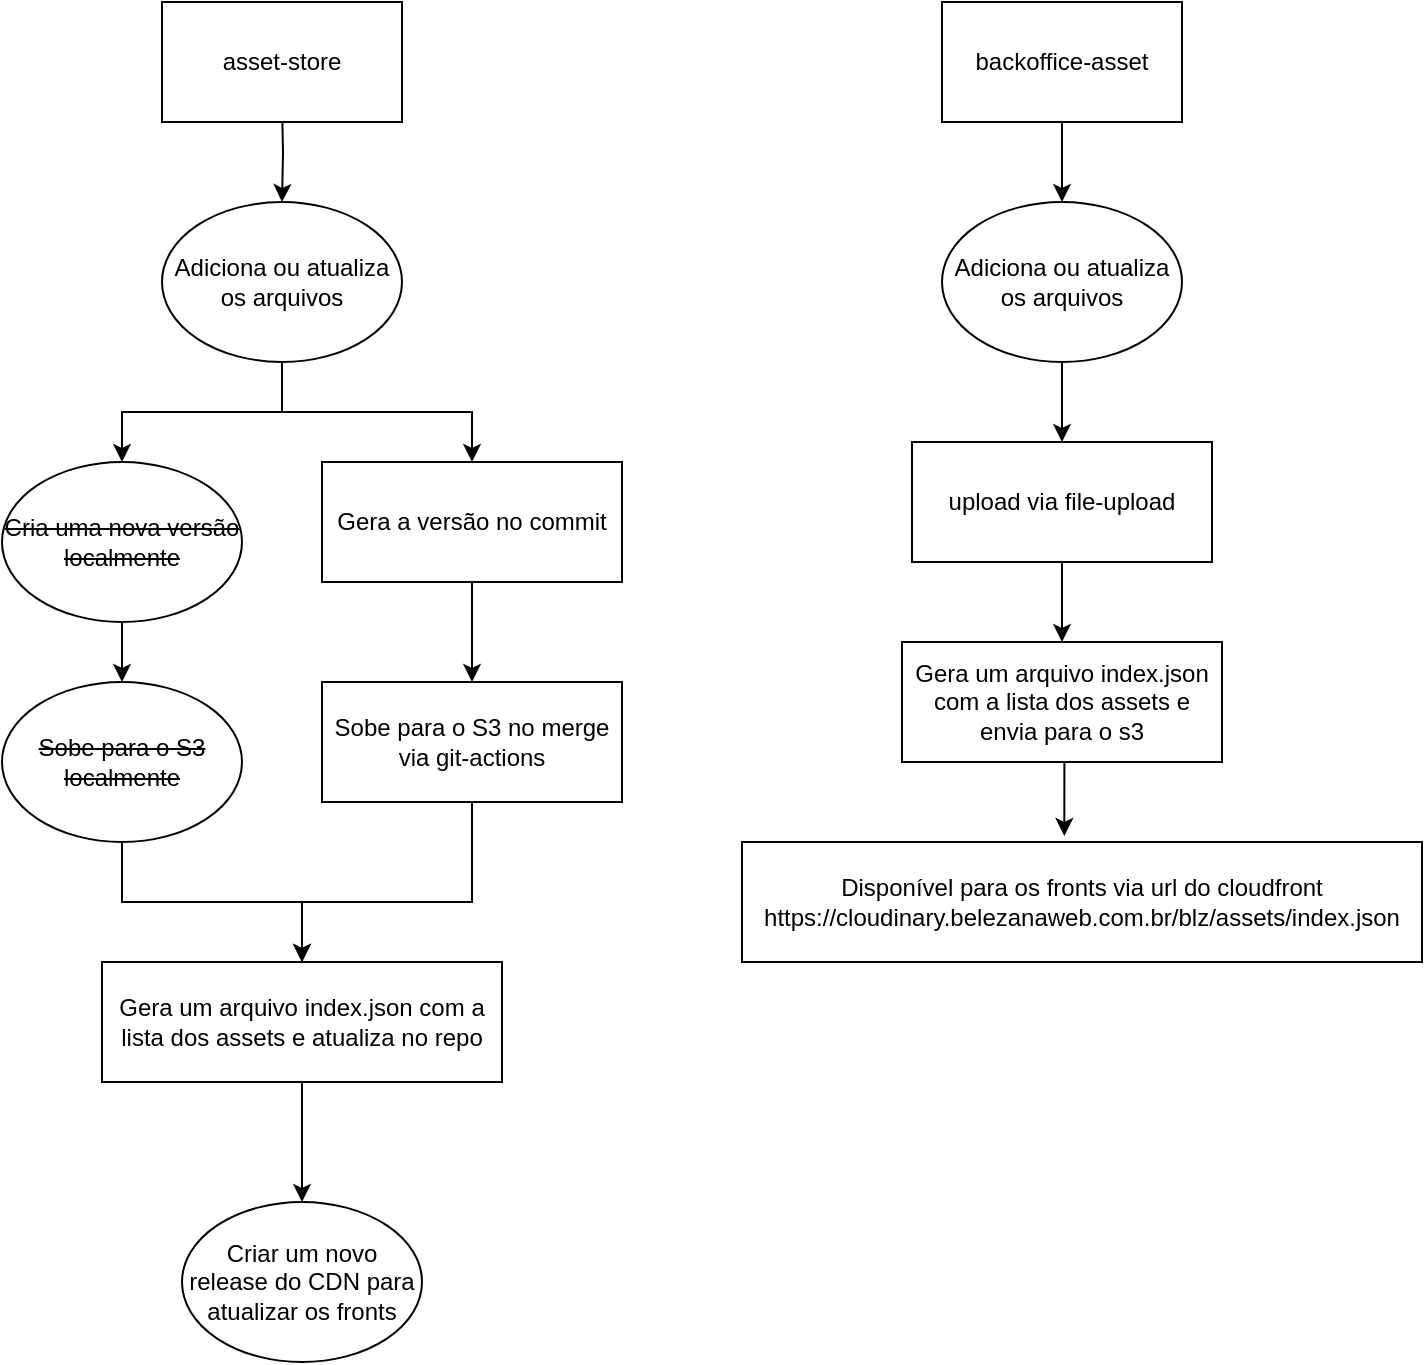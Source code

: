 <mxfile version="23.0.1" type="github">
  <diagram name="Página-1" id="0mJR-Fchbi6lfVNOr421">
    <mxGraphModel dx="1341" dy="655" grid="1" gridSize="10" guides="1" tooltips="1" connect="1" arrows="1" fold="1" page="1" pageScale="1" pageWidth="827" pageHeight="1169" math="0" shadow="0">
      <root>
        <mxCell id="0" />
        <mxCell id="1" parent="0" />
        <mxCell id="9fSjEtHIO8-9szCCp7ZX-19" style="edgeStyle=orthogonalEdgeStyle;rounded=0;orthogonalLoop=1;jettySize=auto;html=1;entryX=0.5;entryY=0;entryDx=0;entryDy=0;" edge="1" parent="1" target="9fSjEtHIO8-9szCCp7ZX-17">
          <mxGeometry relative="1" as="geometry">
            <mxPoint x="220" y="120" as="sourcePoint" />
          </mxGeometry>
        </mxCell>
        <mxCell id="9fSjEtHIO8-9szCCp7ZX-25" style="edgeStyle=orthogonalEdgeStyle;rounded=0;orthogonalLoop=1;jettySize=auto;html=1;entryX=0.5;entryY=0;entryDx=0;entryDy=0;" edge="1" parent="1" source="9fSjEtHIO8-9szCCp7ZX-3" target="9fSjEtHIO8-9szCCp7ZX-21">
          <mxGeometry relative="1" as="geometry">
            <mxPoint x="230" y="520" as="targetPoint" />
          </mxGeometry>
        </mxCell>
        <mxCell id="9fSjEtHIO8-9szCCp7ZX-3" value="&lt;strike&gt;Sobe para o S3 localmente&lt;/strike&gt;" style="ellipse;whiteSpace=wrap;html=1;" vertex="1" parent="1">
          <mxGeometry x="80" y="410" width="120" height="80" as="geometry" />
        </mxCell>
        <mxCell id="9fSjEtHIO8-9szCCp7ZX-27" style="edgeStyle=orthogonalEdgeStyle;rounded=0;orthogonalLoop=1;jettySize=auto;html=1;entryX=0.5;entryY=0;entryDx=0;entryDy=0;" edge="1" parent="1" source="9fSjEtHIO8-9szCCp7ZX-9" target="9fSjEtHIO8-9szCCp7ZX-20">
          <mxGeometry relative="1" as="geometry" />
        </mxCell>
        <mxCell id="9fSjEtHIO8-9szCCp7ZX-9" value="Gera a versão no commit" style="shape=trapezoid;perimeter=trapezoidPerimeter;whiteSpace=wrap;html=1;fixedSize=1;size=-5;" vertex="1" parent="1">
          <mxGeometry x="240" y="300" width="150" height="60" as="geometry" />
        </mxCell>
        <mxCell id="9fSjEtHIO8-9szCCp7ZX-24" style="edgeStyle=orthogonalEdgeStyle;rounded=0;orthogonalLoop=1;jettySize=auto;html=1;" edge="1" parent="1" source="9fSjEtHIO8-9szCCp7ZX-16" target="9fSjEtHIO8-9szCCp7ZX-3">
          <mxGeometry relative="1" as="geometry" />
        </mxCell>
        <mxCell id="9fSjEtHIO8-9szCCp7ZX-16" value="&lt;strike&gt;Cria uma nova versão localmente&lt;/strike&gt;" style="ellipse;whiteSpace=wrap;html=1;" vertex="1" parent="1">
          <mxGeometry x="80" y="300" width="120" height="80" as="geometry" />
        </mxCell>
        <mxCell id="9fSjEtHIO8-9szCCp7ZX-22" style="edgeStyle=orthogonalEdgeStyle;rounded=0;orthogonalLoop=1;jettySize=auto;html=1;entryX=0.5;entryY=0;entryDx=0;entryDy=0;" edge="1" parent="1" source="9fSjEtHIO8-9szCCp7ZX-17" target="9fSjEtHIO8-9szCCp7ZX-16">
          <mxGeometry relative="1" as="geometry" />
        </mxCell>
        <mxCell id="9fSjEtHIO8-9szCCp7ZX-23" style="edgeStyle=orthogonalEdgeStyle;rounded=0;orthogonalLoop=1;jettySize=auto;html=1;entryX=0.5;entryY=0;entryDx=0;entryDy=0;" edge="1" parent="1" source="9fSjEtHIO8-9szCCp7ZX-17" target="9fSjEtHIO8-9szCCp7ZX-9">
          <mxGeometry relative="1" as="geometry" />
        </mxCell>
        <mxCell id="9fSjEtHIO8-9szCCp7ZX-17" value="Adiciona ou atualiza os arquivos" style="ellipse;whiteSpace=wrap;html=1;" vertex="1" parent="1">
          <mxGeometry x="160" y="170" width="120" height="80" as="geometry" />
        </mxCell>
        <mxCell id="9fSjEtHIO8-9szCCp7ZX-26" style="edgeStyle=orthogonalEdgeStyle;rounded=0;orthogonalLoop=1;jettySize=auto;html=1;entryX=0.5;entryY=0;entryDx=0;entryDy=0;" edge="1" parent="1" source="9fSjEtHIO8-9szCCp7ZX-20" target="9fSjEtHIO8-9szCCp7ZX-21">
          <mxGeometry relative="1" as="geometry">
            <mxPoint x="240" y="520" as="targetPoint" />
            <Array as="points">
              <mxPoint x="315" y="520" />
              <mxPoint x="230" y="520" />
            </Array>
          </mxGeometry>
        </mxCell>
        <mxCell id="9fSjEtHIO8-9szCCp7ZX-20" value="Sobe para o S3 no merge via git-actions" style="shape=trapezoid;perimeter=trapezoidPerimeter;whiteSpace=wrap;html=1;fixedSize=1;size=-5;" vertex="1" parent="1">
          <mxGeometry x="240" y="410" width="150" height="60" as="geometry" />
        </mxCell>
        <mxCell id="9fSjEtHIO8-9szCCp7ZX-29" style="edgeStyle=orthogonalEdgeStyle;rounded=0;orthogonalLoop=1;jettySize=auto;html=1;" edge="1" parent="1" source="9fSjEtHIO8-9szCCp7ZX-21" target="9fSjEtHIO8-9szCCp7ZX-28">
          <mxGeometry relative="1" as="geometry" />
        </mxCell>
        <mxCell id="9fSjEtHIO8-9szCCp7ZX-21" value="Gera um arquivo index.json com a lista dos assets e atualiza no repo" style="shape=trapezoid;perimeter=trapezoidPerimeter;whiteSpace=wrap;html=1;fixedSize=1;size=-5;" vertex="1" parent="1">
          <mxGeometry x="130" y="550" width="200" height="60" as="geometry" />
        </mxCell>
        <mxCell id="9fSjEtHIO8-9szCCp7ZX-28" value="Criar um novo release do CDN para atualizar os fronts" style="ellipse;whiteSpace=wrap;html=1;" vertex="1" parent="1">
          <mxGeometry x="170" y="670" width="120" height="80" as="geometry" />
        </mxCell>
        <mxCell id="9fSjEtHIO8-9szCCp7ZX-30" value="asset-store" style="rounded=0;whiteSpace=wrap;html=1;" vertex="1" parent="1">
          <mxGeometry x="160" y="70" width="120" height="60" as="geometry" />
        </mxCell>
        <mxCell id="9fSjEtHIO8-9szCCp7ZX-37" style="edgeStyle=orthogonalEdgeStyle;rounded=0;orthogonalLoop=1;jettySize=auto;html=1;entryX=0.5;entryY=0;entryDx=0;entryDy=0;" edge="1" parent="1" source="9fSjEtHIO8-9szCCp7ZX-31" target="9fSjEtHIO8-9szCCp7ZX-32">
          <mxGeometry relative="1" as="geometry" />
        </mxCell>
        <mxCell id="9fSjEtHIO8-9szCCp7ZX-31" value="backoffice-asset" style="rounded=0;whiteSpace=wrap;html=1;" vertex="1" parent="1">
          <mxGeometry x="550" y="70" width="120" height="60" as="geometry" />
        </mxCell>
        <mxCell id="9fSjEtHIO8-9szCCp7ZX-38" style="edgeStyle=orthogonalEdgeStyle;rounded=0;orthogonalLoop=1;jettySize=auto;html=1;entryX=0.5;entryY=0;entryDx=0;entryDy=0;" edge="1" parent="1" source="9fSjEtHIO8-9szCCp7ZX-32" target="9fSjEtHIO8-9szCCp7ZX-33">
          <mxGeometry relative="1" as="geometry" />
        </mxCell>
        <mxCell id="9fSjEtHIO8-9szCCp7ZX-32" value="Adiciona ou atualiza os arquivos" style="ellipse;whiteSpace=wrap;html=1;" vertex="1" parent="1">
          <mxGeometry x="550" y="170" width="120" height="80" as="geometry" />
        </mxCell>
        <mxCell id="9fSjEtHIO8-9szCCp7ZX-39" style="edgeStyle=orthogonalEdgeStyle;rounded=0;orthogonalLoop=1;jettySize=auto;html=1;entryX=0.5;entryY=0;entryDx=0;entryDy=0;" edge="1" parent="1" source="9fSjEtHIO8-9szCCp7ZX-33" target="9fSjEtHIO8-9szCCp7ZX-34">
          <mxGeometry relative="1" as="geometry" />
        </mxCell>
        <mxCell id="9fSjEtHIO8-9szCCp7ZX-33" value="upload via file-upload" style="shape=trapezoid;perimeter=trapezoidPerimeter;whiteSpace=wrap;html=1;fixedSize=1;size=-5;" vertex="1" parent="1">
          <mxGeometry x="535" y="290" width="150" height="60" as="geometry" />
        </mxCell>
        <mxCell id="9fSjEtHIO8-9szCCp7ZX-34" value="Gera um arquivo index.json com a lista dos assets e envia para o s3" style="shape=trapezoid;perimeter=trapezoidPerimeter;whiteSpace=wrap;html=1;fixedSize=1;size=-5;" vertex="1" parent="1">
          <mxGeometry x="530" y="390" width="160" height="60" as="geometry" />
        </mxCell>
        <mxCell id="9fSjEtHIO8-9szCCp7ZX-35" value="Disponível para os fronts via url do cloudfront&lt;br&gt;https://cloudinary.belezanaweb.com.br/blz/assets/index.json" style="shape=trapezoid;perimeter=trapezoidPerimeter;whiteSpace=wrap;html=1;fixedSize=1;size=-5;" vertex="1" parent="1">
          <mxGeometry x="450" y="490" width="340" height="60" as="geometry" />
        </mxCell>
        <mxCell id="9fSjEtHIO8-9szCCp7ZX-40" style="edgeStyle=orthogonalEdgeStyle;rounded=0;orthogonalLoop=1;jettySize=auto;html=1;exitX=0.5;exitY=1;exitDx=0;exitDy=0;entryX=0.474;entryY=-0.05;entryDx=0;entryDy=0;entryPerimeter=0;" edge="1" parent="1" source="9fSjEtHIO8-9szCCp7ZX-34" target="9fSjEtHIO8-9szCCp7ZX-35">
          <mxGeometry relative="1" as="geometry" />
        </mxCell>
      </root>
    </mxGraphModel>
  </diagram>
</mxfile>
